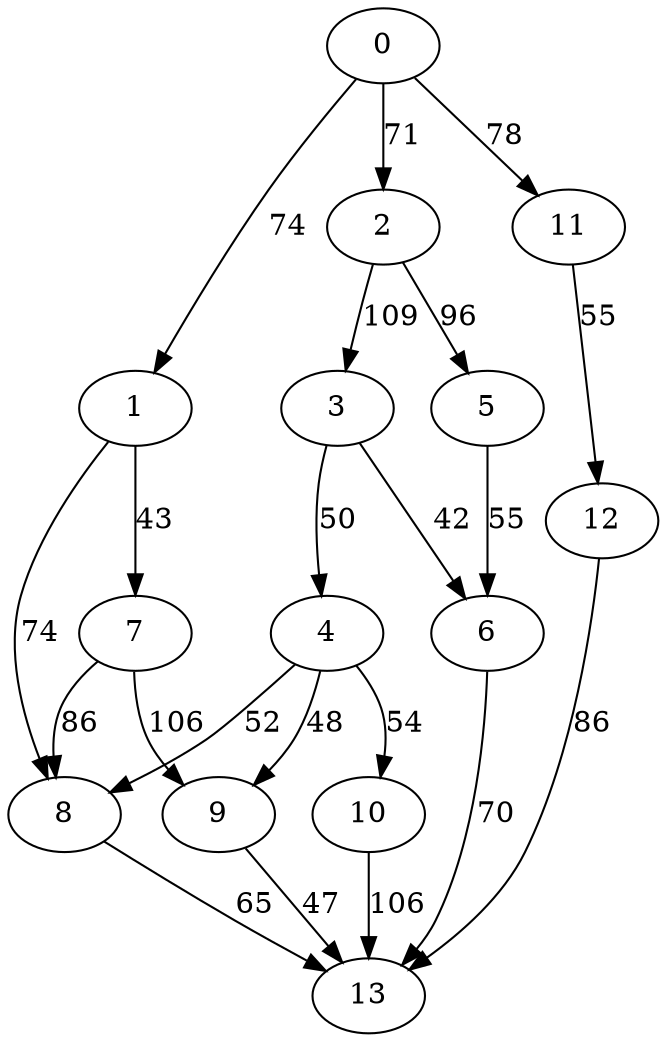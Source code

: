 digraph t20p2r7_7 {
0 -> 1 [ label = 74 ];
0 -> 2 [ label = 71 ];
0 -> 11 [ label = 78 ];
1 -> 7 [ label = 43 ];
1 -> 8 [ label = 74 ];
2 -> 3 [ label = 109 ];
2 -> 5 [ label = 96 ];
3 -> 4 [ label = 50 ];
3 -> 6 [ label = 42 ];
4 -> 8 [ label = 52 ];
4 -> 9 [ label = 48 ];
4 -> 10 [ label = 54 ];
5 -> 6 [ label = 55 ];
6 -> 13 [ label = 70 ];
7 -> 8 [ label = 86 ];
7 -> 9 [ label = 106 ];
8 -> 13 [ label = 65 ];
9 -> 13 [ label = 47 ];
10 -> 13 [ label = 106 ];
11 -> 12 [ label = 55 ];
12 -> 13 [ label = 86 ];
 }

